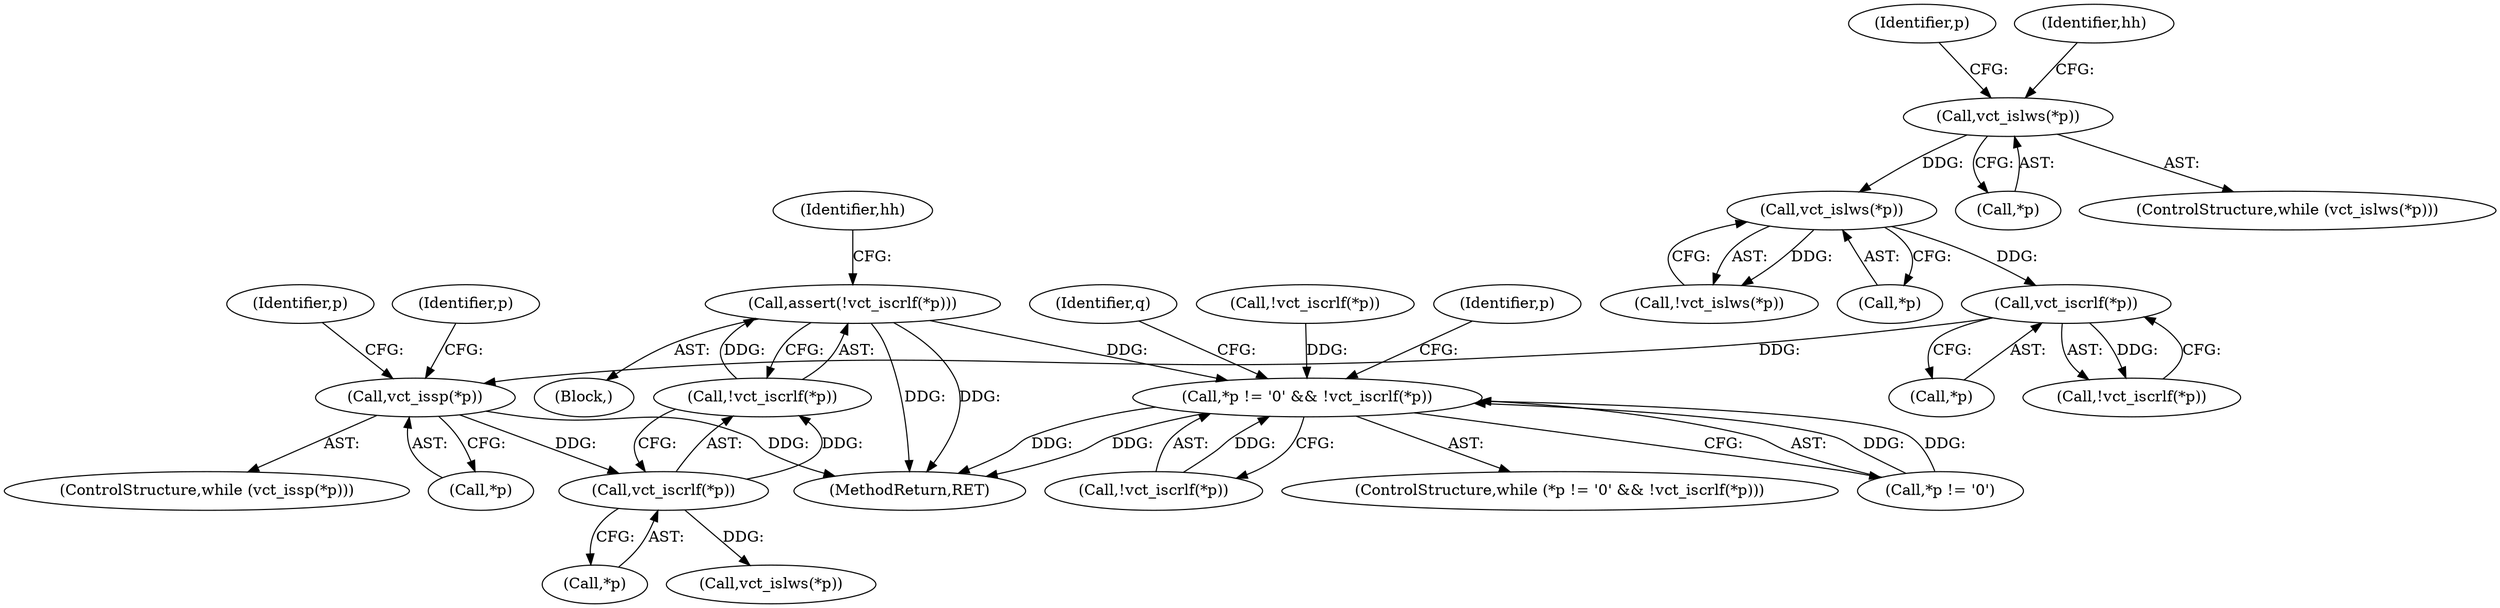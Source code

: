 digraph "1_Varnish-Cache_85e8468bec9416bd7e16b0d80cb820ecd2b330c3_2@del" {
"1000193" [label="(Call,assert(!vct_iscrlf(*p)))"];
"1000194" [label="(Call,!vct_iscrlf(*p))"];
"1000195" [label="(Call,vct_iscrlf(*p))"];
"1000188" [label="(Call,vct_issp(*p))"];
"1000179" [label="(Call,vct_iscrlf(*p))"];
"1000172" [label="(Call,vct_islws(*p))"];
"1000159" [label="(Call,vct_islws(*p))"];
"1000297" [label="(Call,*p != '\0' && !vct_iscrlf(*p))"];
"1000187" [label="(ControlStructure,while (vct_issp(*p)))"];
"1000173" [label="(Call,*p)"];
"1000193" [label="(Call,assert(!vct_iscrlf(*p)))"];
"1000302" [label="(Call,!vct_iscrlf(*p))"];
"1000296" [label="(ControlStructure,while (*p != '\0' && !vct_iscrlf(*p)))"];
"1000163" [label="(Identifier,p)"];
"1000253" [label="(Call,!vct_iscrlf(*p))"];
"1000307" [label="(Identifier,p)"];
"1000298" [label="(Call,*p != '\0')"];
"1000192" [label="(Identifier,p)"];
"1000172" [label="(Call,vct_islws(*p))"];
"1000189" [label="(Call,*p)"];
"1000359" [label="(MethodReturn,RET)"];
"1000196" [label="(Call,*p)"];
"1000195" [label="(Call,vct_iscrlf(*p))"];
"1000171" [label="(Call,!vct_islws(*p))"];
"1000160" [label="(Call,*p)"];
"1000108" [label="(Block,)"];
"1000309" [label="(Identifier,q)"];
"1000200" [label="(Identifier,hh)"];
"1000166" [label="(Identifier,hh)"];
"1000188" [label="(Call,vct_issp(*p))"];
"1000297" [label="(Call,*p != '\0' && !vct_iscrlf(*p))"];
"1000180" [label="(Call,*p)"];
"1000194" [label="(Call,!vct_iscrlf(*p))"];
"1000197" [label="(Identifier,p)"];
"1000206" [label="(Call,vct_islws(*p))"];
"1000159" [label="(Call,vct_islws(*p))"];
"1000179" [label="(Call,vct_iscrlf(*p))"];
"1000158" [label="(ControlStructure,while (vct_islws(*p)))"];
"1000178" [label="(Call,!vct_iscrlf(*p))"];
"1000193" -> "1000108"  [label="AST: "];
"1000193" -> "1000194"  [label="CFG: "];
"1000194" -> "1000193"  [label="AST: "];
"1000200" -> "1000193"  [label="CFG: "];
"1000193" -> "1000359"  [label="DDG: "];
"1000193" -> "1000359"  [label="DDG: "];
"1000194" -> "1000193"  [label="DDG: "];
"1000193" -> "1000297"  [label="DDG: "];
"1000194" -> "1000195"  [label="CFG: "];
"1000195" -> "1000194"  [label="AST: "];
"1000195" -> "1000194"  [label="DDG: "];
"1000195" -> "1000196"  [label="CFG: "];
"1000196" -> "1000195"  [label="AST: "];
"1000188" -> "1000195"  [label="DDG: "];
"1000195" -> "1000206"  [label="DDG: "];
"1000188" -> "1000187"  [label="AST: "];
"1000188" -> "1000189"  [label="CFG: "];
"1000189" -> "1000188"  [label="AST: "];
"1000192" -> "1000188"  [label="CFG: "];
"1000197" -> "1000188"  [label="CFG: "];
"1000188" -> "1000359"  [label="DDG: "];
"1000179" -> "1000188"  [label="DDG: "];
"1000179" -> "1000178"  [label="AST: "];
"1000179" -> "1000180"  [label="CFG: "];
"1000180" -> "1000179"  [label="AST: "];
"1000178" -> "1000179"  [label="CFG: "];
"1000179" -> "1000178"  [label="DDG: "];
"1000172" -> "1000179"  [label="DDG: "];
"1000172" -> "1000171"  [label="AST: "];
"1000172" -> "1000173"  [label="CFG: "];
"1000173" -> "1000172"  [label="AST: "];
"1000171" -> "1000172"  [label="CFG: "];
"1000172" -> "1000171"  [label="DDG: "];
"1000159" -> "1000172"  [label="DDG: "];
"1000159" -> "1000158"  [label="AST: "];
"1000159" -> "1000160"  [label="CFG: "];
"1000160" -> "1000159"  [label="AST: "];
"1000163" -> "1000159"  [label="CFG: "];
"1000166" -> "1000159"  [label="CFG: "];
"1000297" -> "1000296"  [label="AST: "];
"1000297" -> "1000298"  [label="CFG: "];
"1000297" -> "1000302"  [label="CFG: "];
"1000298" -> "1000297"  [label="AST: "];
"1000302" -> "1000297"  [label="AST: "];
"1000307" -> "1000297"  [label="CFG: "];
"1000309" -> "1000297"  [label="CFG: "];
"1000297" -> "1000359"  [label="DDG: "];
"1000297" -> "1000359"  [label="DDG: "];
"1000298" -> "1000297"  [label="DDG: "];
"1000298" -> "1000297"  [label="DDG: "];
"1000302" -> "1000297"  [label="DDG: "];
"1000253" -> "1000297"  [label="DDG: "];
}
